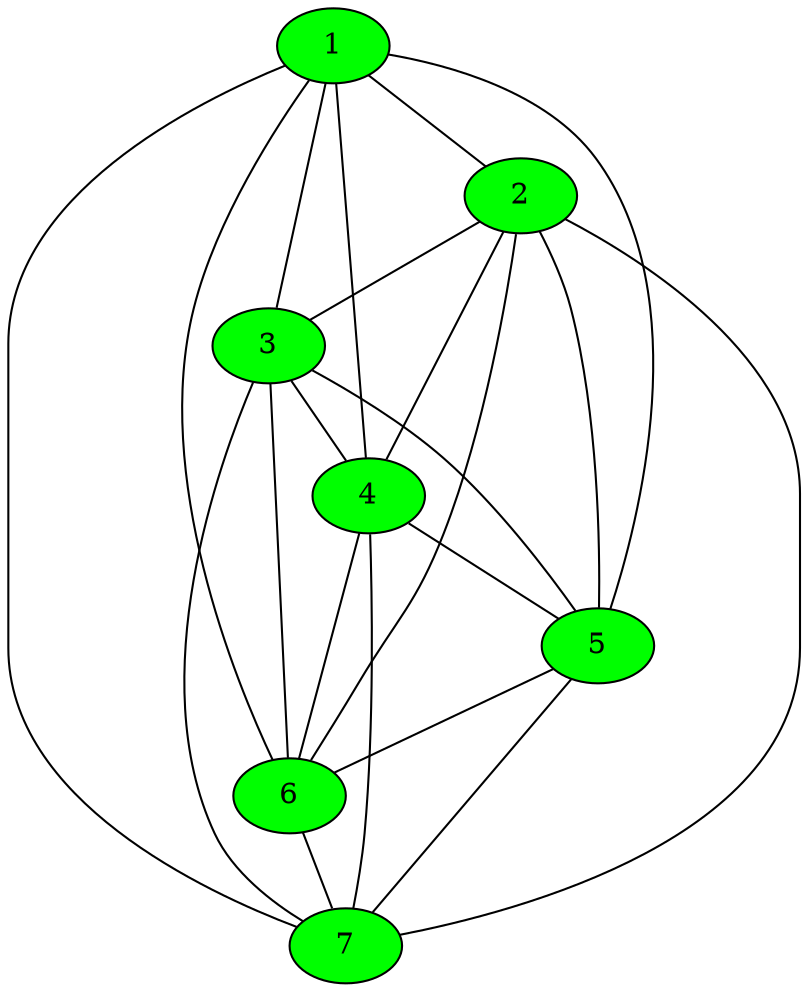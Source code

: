 graph "Pond" 
{
	node [color=black, style=filled, fillcolor=green] ;
	
	1 -- 2 -- 3 -- 4 -- 5 -- 6 -- 7 ; 

	1 -- 3 ; 1 -- 4 ; 1 -- 5 ; 1 -- 6 ; 1 -- 7 ;
	2 -- 4 ; 2 -- 5 ; 2 -- 6 ; 2 -- 7 ;
	3 -- 5 ; 3 -- 6 ; 3 -- 7 ; 
	4 -- 6 ; 4 -- 7 ;
	5 -- 7 ;
}